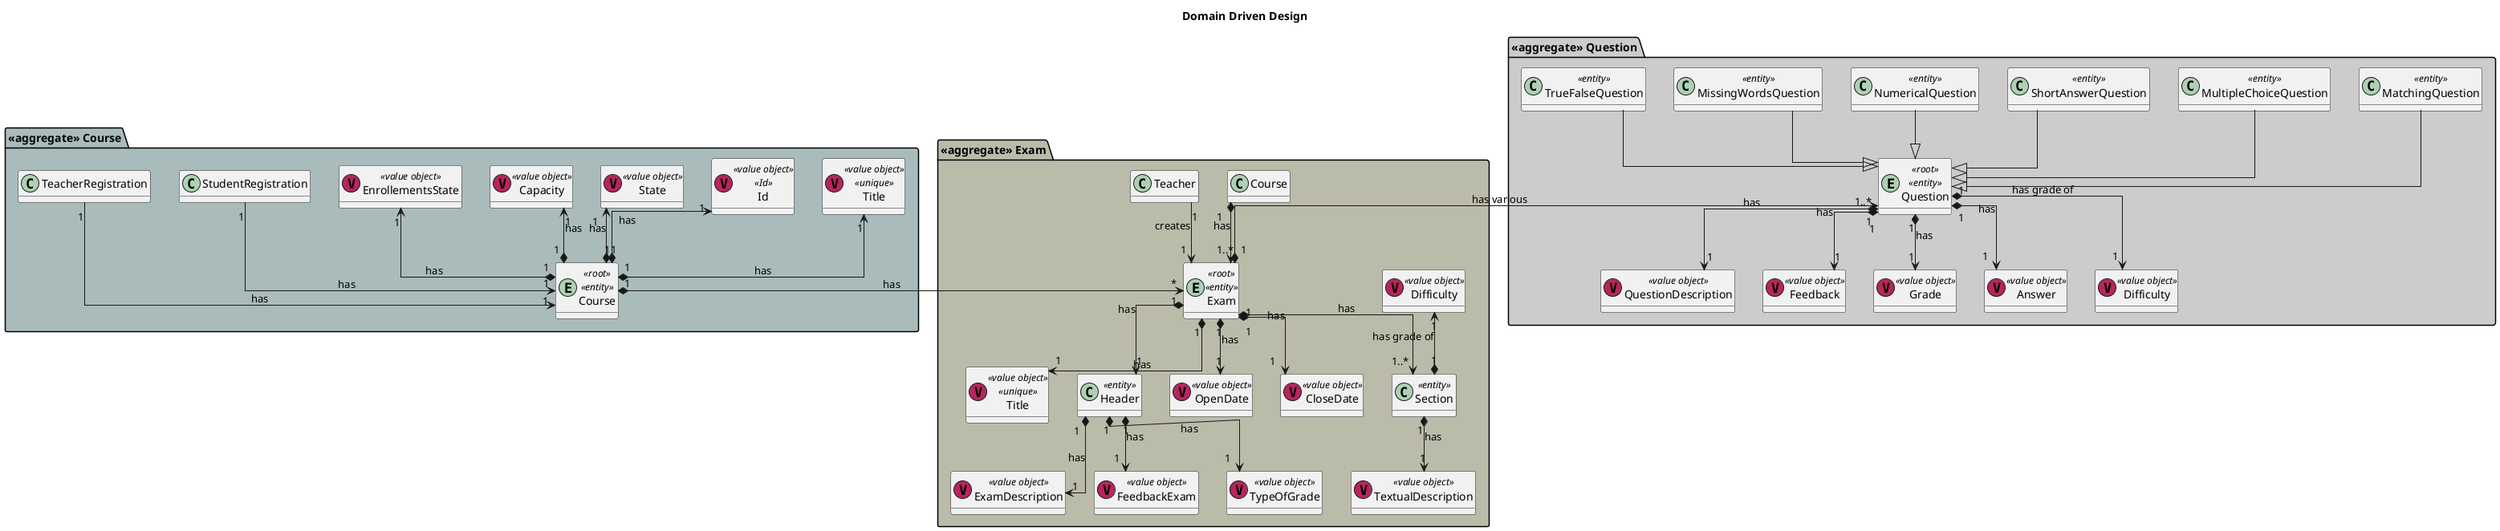 @startuml

hide methods

skinparam packageStyle rectangle
skinparam linetype ortho

top to bottom direction

title Domain Driven Design
package "<<aggregate>> Exam" <<Folder>> #bbbbaa {
   entity Exam <<root>> <<entity>>{
    }
    class "Title" as ExamTitle <<(V,#B8255F) value object>> <<unique>> {}
    class Section <<entity>> {}
    class Header <<entity>> {}
    class TextualDescription <<(V,#B8255F) value object>> {}
    class OpenDate <<(V,#B8255F) value object>> {}
    class CloseDate <<(V,#B8255F) value object>> {}
    class ExamDescription <<(V,#B8255F) value object>> {}
    class FeedbackExam <<(V,#B8255F) value object>> {}
    class Difficulty <<(V,#B8255F) value object>> {}
    class TypeOfGrade <<(V,#B8255F) value object>> {}

    Header "1" *--> "1" ExamDescription : has
    Header "1" *--> "1" TypeOfGrade : has
    Header "1" *--> "1" FeedbackExam :has
    Exam "1" *--> "1" OpenDate : has
    Exam "1" *--> "1" CloseDate : has
    Exam "1" *--> "1" ExamTitle : has

    Section "1" *--> "1" TextualDescription : has
    Section "1" *-u-> "1" Difficulty : has grade of

    Exam "1" *--> "1..*" Section : has
    Exam "1" *--> "1" Header :has
    Course "1" *--> "1..*" Exam : has
    Teacher "1" --> "1" Exam : creates
}

package "<<aggregate>> Question" <<Folder>> #cccccc {
    entity Question <<root>> <<entity>> {}
    class QuestionDescription <<(V,#B8255F) value object>> {}
    class Feedback <<(V,#B8255F) value object>> {}
    class Grade <<(V,#B8255F) value object>> {}
    class Answer <<(V,#B8255F) value object>>
    class Difficulty <<(V,#B8255F) value object>> {}
    class MatchingQuestion <<entity>> {}
    class MultipleChoiceQuestion <<entity>> {}
    class ShortAnswerQuestion <<entity>> {}
    class NumericalQuestion <<entity>> {}
    class MissingWordsQuestion <<entity>> {}
    class TrueFalseQuestion <<entity>> {}


    Exam "1" *-u-> "1..*" Question : has various
    Question "1" *--> "1" QuestionDescription : has
    Question "1" *--> "1" Answer : has
    Question "1" *--> "1" Grade : has
    Question "1" *--> "1" Feedback : has
    Question "1" *--> "1" Difficulty : has grade of
    MatchingQuestion --|> Question
    MultipleChoiceQuestion --|> Question
    ShortAnswerQuestion --|> Question
    NumericalQuestion --|> Question
    MissingWordsQuestion --|> Question
    TrueFalseQuestion --|> Question

}


package "<<aggregate>> Course" <<Folder>> #aabbbb {
   entity Course <<root>> <<entity>>{
    }
    class "Title" as CourseTitle <<(V,#B8255F) value object>> <<unique>> {}
    class Id <<(V,#B8255F) value object>> <<Id>> {}
    class CourseState as "State" <<(V,#B8255F) value object>> {}
    class Capacity <<(V,#B8255F) value object>> {}
    class EnrollementsState <<(V,#B8255F) value object>> {}

    CourseTitle "1" <--* "1" Course : has
    Id "1" <--* "1" Course : has
    CourseState "1" <--* "1" Course : has
    Capacity "1" <--* "1" Course : has
    EnrollementsState "1" <--* "1" Course : has
    StudentRegistration "1" --> "1" Course : has
    TeacherRegistration "1" --> "1" Course : has
    Exam "*" <-l-* "1" Course : has
}

@enduml